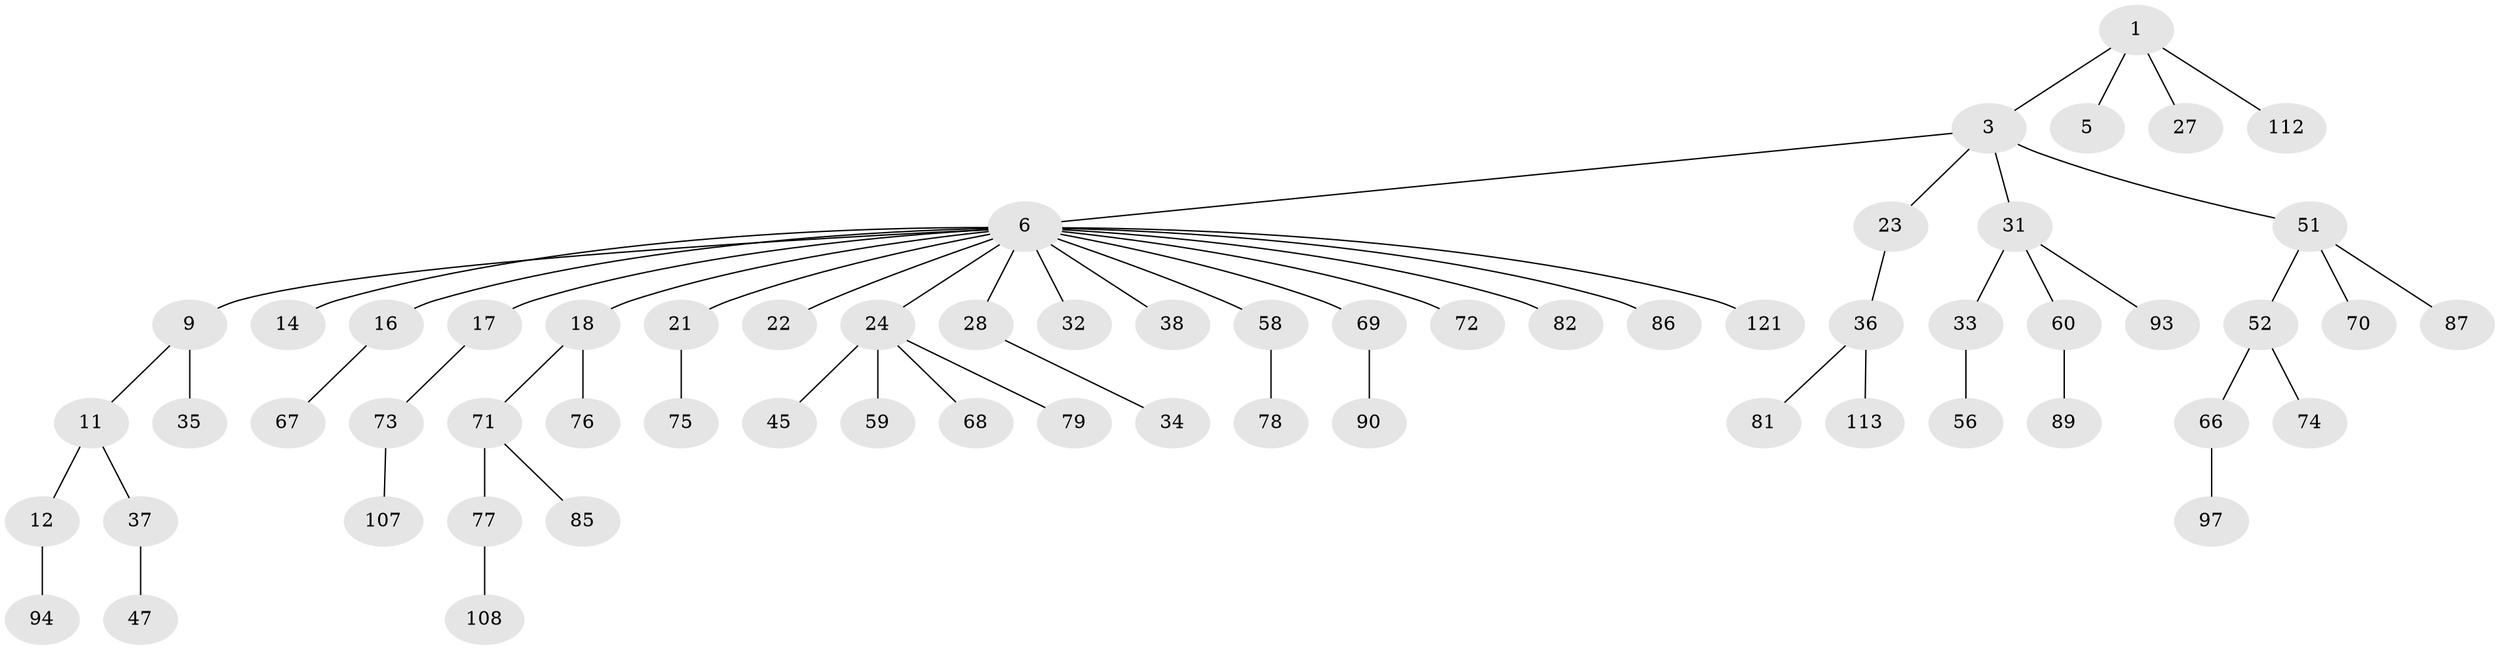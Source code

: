 // original degree distribution, {5: 0.03225806451612903, 4: 0.08064516129032258, 3: 0.13709677419354838, 2: 0.23387096774193547, 9: 0.008064516129032258, 6: 0.008064516129032258, 1: 0.5}
// Generated by graph-tools (version 1.1) at 2025/15/03/09/25 04:15:31]
// undirected, 62 vertices, 61 edges
graph export_dot {
graph [start="1"]
  node [color=gray90,style=filled];
  1 [super="+2+39+30+102"];
  3 [super="+4"];
  5 [super="+43"];
  6 [super="+8+10+7"];
  9;
  11 [super="+41"];
  12;
  14 [super="+98+104+55"];
  16 [super="+46+20"];
  17;
  18 [super="+106+44+40"];
  21 [super="+54"];
  22;
  23;
  24 [super="+115+25+84"];
  27;
  28;
  31 [super="+49+63"];
  32;
  33;
  34;
  35;
  36;
  37;
  38 [super="+116"];
  45 [super="+105"];
  47;
  51 [super="+53"];
  52 [super="+64"];
  56;
  58;
  59 [super="+120"];
  60 [super="+61+88"];
  66;
  67;
  68;
  69 [super="+91"];
  70;
  71;
  72;
  73;
  74;
  75;
  76;
  77;
  78;
  79;
  81 [super="+111"];
  82 [super="+83"];
  85;
  86;
  87;
  89 [super="+95"];
  90;
  93;
  94 [super="+109"];
  97;
  107;
  108;
  112;
  113;
  121;
  1 -- 3;
  1 -- 112;
  1 -- 27;
  1 -- 5;
  3 -- 31;
  3 -- 51;
  3 -- 6;
  3 -- 23;
  6 -- 9;
  6 -- 17;
  6 -- 18;
  6 -- 24;
  6 -- 121;
  6 -- 16;
  6 -- 86;
  6 -- 72;
  6 -- 38;
  6 -- 22;
  6 -- 32;
  6 -- 69;
  6 -- 14;
  6 -- 82;
  6 -- 21;
  6 -- 58;
  6 -- 28;
  9 -- 11;
  9 -- 35;
  11 -- 12;
  11 -- 37;
  12 -- 94;
  16 -- 67;
  17 -- 73;
  18 -- 76;
  18 -- 71;
  21 -- 75;
  23 -- 36;
  24 -- 68;
  24 -- 59;
  24 -- 45;
  24 -- 79;
  28 -- 34;
  31 -- 33;
  31 -- 93;
  31 -- 60;
  33 -- 56;
  36 -- 81;
  36 -- 113;
  37 -- 47;
  51 -- 52;
  51 -- 70;
  51 -- 87;
  52 -- 66;
  52 -- 74;
  58 -- 78;
  60 -- 89;
  66 -- 97;
  69 -- 90;
  71 -- 77;
  71 -- 85;
  73 -- 107;
  77 -- 108;
}
